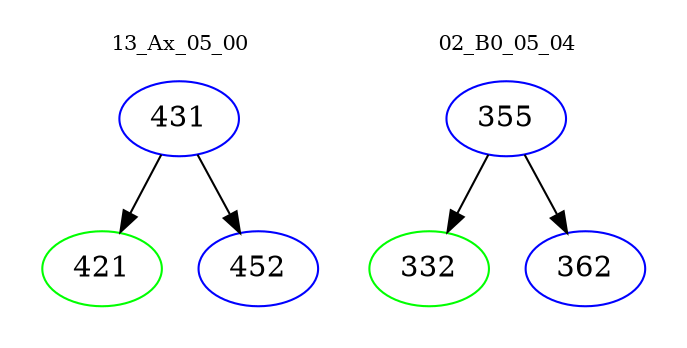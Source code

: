 digraph{
subgraph cluster_0 {
color = white
label = "13_Ax_05_00";
fontsize=10;
T0_431 [label="431", color="blue"]
T0_431 -> T0_421 [color="black"]
T0_421 [label="421", color="green"]
T0_431 -> T0_452 [color="black"]
T0_452 [label="452", color="blue"]
}
subgraph cluster_1 {
color = white
label = "02_B0_05_04";
fontsize=10;
T1_355 [label="355", color="blue"]
T1_355 -> T1_332 [color="black"]
T1_332 [label="332", color="green"]
T1_355 -> T1_362 [color="black"]
T1_362 [label="362", color="blue"]
}
}
